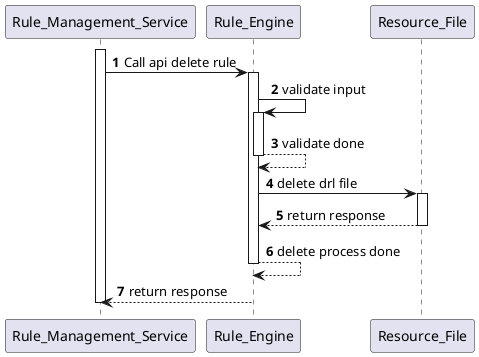 @startuml
'https://plantuml.com/sequence-diagram

autonumber
Rule_Management_Service++
Rule_Management_Service -> Rule_Engine++: Call api delete rule

Rule_Engine -> Rule_Engine++: validate input
Rule_Engine --> Rule_Engine--: validate done

Rule_Engine -> Resource_File++: delete drl file
Resource_File --> Rule_Engine--: return response

Rule_Engine --> Rule_Engine--: delete process done

Rule_Engine --> Rule_Management_Service--: return response
Rule_Management_Service--

@enduml

